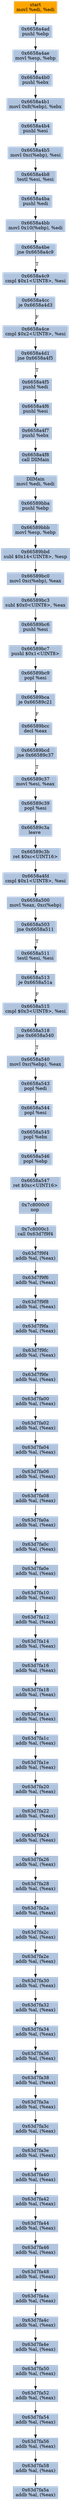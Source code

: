 digraph G {
node[shape=rectangle,style=filled,fillcolor=lightsteelblue,color=lightsteelblue]
bgcolor="transparent"
a0x6658a4abmovl_edi_edi[label="start\nmovl %edi, %edi",color="lightgrey",fillcolor="orange"];
a0x6658a4adpushl_ebp[label="0x6658a4ad\npushl %ebp"];
a0x6658a4aemovl_esp_ebp[label="0x6658a4ae\nmovl %esp, %ebp"];
a0x6658a4b0pushl_ebx[label="0x6658a4b0\npushl %ebx"];
a0x6658a4b1movl_0x8ebp__ebx[label="0x6658a4b1\nmovl 0x8(%ebp), %ebx"];
a0x6658a4b4pushl_esi[label="0x6658a4b4\npushl %esi"];
a0x6658a4b5movl_0xcebp__esi[label="0x6658a4b5\nmovl 0xc(%ebp), %esi"];
a0x6658a4b8testl_esi_esi[label="0x6658a4b8\ntestl %esi, %esi"];
a0x6658a4bapushl_edi[label="0x6658a4ba\npushl %edi"];
a0x6658a4bbmovl_0x10ebp__edi[label="0x6658a4bb\nmovl 0x10(%ebp), %edi"];
a0x6658a4bejne_0x6658a4c9[label="0x6658a4be\njne 0x6658a4c9"];
a0x6658a4c9cmpl_0x1UINT8_esi[label="0x6658a4c9\ncmpl $0x1<UINT8>, %esi"];
a0x6658a4ccje_0x6658a4d3[label="0x6658a4cc\nje 0x6658a4d3"];
a0x6658a4cecmpl_0x2UINT8_esi[label="0x6658a4ce\ncmpl $0x2<UINT8>, %esi"];
a0x6658a4d1jne_0x6658a4f5[label="0x6658a4d1\njne 0x6658a4f5"];
a0x6658a4f5pushl_edi[label="0x6658a4f5\npushl %edi"];
a0x6658a4f6pushl_esi[label="0x6658a4f6\npushl %esi"];
a0x6658a4f7pushl_ebx[label="0x6658a4f7\npushl %ebx"];
a0x6658a4f8call_DllMain[label="0x6658a4f8\ncall DllMain"];
a0x66589bb8movl_edi_edi[label="DllMain\nmovl %edi, %edi"];
a0x66589bbapushl_ebp[label="0x66589bba\npushl %ebp"];
a0x66589bbbmovl_esp_ebp[label="0x66589bbb\nmovl %esp, %ebp"];
a0x66589bbdsubl_0x14UINT8_esp[label="0x66589bbd\nsubl $0x14<UINT8>, %esp"];
a0x66589bc0movl_0xcebp__eax[label="0x66589bc0\nmovl 0xc(%ebp), %eax"];
a0x66589bc3subl_0x0UINT8_eax[label="0x66589bc3\nsubl $0x0<UINT8>, %eax"];
a0x66589bc6pushl_esi[label="0x66589bc6\npushl %esi"];
a0x66589bc7pushl_0x1UINT8[label="0x66589bc7\npushl $0x1<UINT8>"];
a0x66589bc9popl_esi[label="0x66589bc9\npopl %esi"];
a0x66589bcaje_0x66589c21[label="0x66589bca\nje 0x66589c21"];
a0x66589bccdecl_eax[label="0x66589bcc\ndecl %eax"];
a0x66589bcdjne_0x66589c37[label="0x66589bcd\njne 0x66589c37"];
a0x66589c37movl_esi_eax[label="0x66589c37\nmovl %esi, %eax"];
a0x66589c39popl_esi[label="0x66589c39\npopl %esi"];
a0x66589c3aleave_[label="0x66589c3a\nleave "];
a0x66589c3bret_0xcUINT16[label="0x66589c3b\nret $0xc<UINT16>"];
a0x6658a4fdcmpl_0x1UINT8_esi[label="0x6658a4fd\ncmpl $0x1<UINT8>, %esi"];
a0x6658a500movl_eax_0xcebp_[label="0x6658a500\nmovl %eax, 0xc(%ebp)"];
a0x6658a503jne_0x6658a511[label="0x6658a503\njne 0x6658a511"];
a0x6658a511testl_esi_esi[label="0x6658a511\ntestl %esi, %esi"];
a0x6658a513je_0x6658a51a[label="0x6658a513\nje 0x6658a51a"];
a0x6658a515cmpl_0x3UINT8_esi[label="0x6658a515\ncmpl $0x3<UINT8>, %esi"];
a0x6658a518jne_0x6658a540[label="0x6658a518\njne 0x6658a540"];
a0x6658a540movl_0xcebp__eax[label="0x6658a540\nmovl 0xc(%ebp), %eax"];
a0x6658a543popl_edi[label="0x6658a543\npopl %edi"];
a0x6658a544popl_esi[label="0x6658a544\npopl %esi"];
a0x6658a545popl_ebx[label="0x6658a545\npopl %ebx"];
a0x6658a546popl_ebp[label="0x6658a546\npopl %ebp"];
a0x6658a547ret_0xcUINT16[label="0x6658a547\nret $0xc<UINT16>"];
a0x7c8000c0nop_[label="0x7c8000c0\nnop "];
a0x7c8000c1call_0x63d7f9f4[label="0x7c8000c1\ncall 0x63d7f9f4"];
a0x63d7f9f4addb_al_eax_[label="0x63d7f9f4\naddb %al, (%eax)"];
a0x63d7f9f6addb_al_eax_[label="0x63d7f9f6\naddb %al, (%eax)"];
a0x63d7f9f8addb_al_eax_[label="0x63d7f9f8\naddb %al, (%eax)"];
a0x63d7f9faaddb_al_eax_[label="0x63d7f9fa\naddb %al, (%eax)"];
a0x63d7f9fcaddb_al_eax_[label="0x63d7f9fc\naddb %al, (%eax)"];
a0x63d7f9feaddb_al_eax_[label="0x63d7f9fe\naddb %al, (%eax)"];
a0x63d7fa00addb_al_eax_[label="0x63d7fa00\naddb %al, (%eax)"];
a0x63d7fa02addb_al_eax_[label="0x63d7fa02\naddb %al, (%eax)"];
a0x63d7fa04addb_al_eax_[label="0x63d7fa04\naddb %al, (%eax)"];
a0x63d7fa06addb_al_eax_[label="0x63d7fa06\naddb %al, (%eax)"];
a0x63d7fa08addb_al_eax_[label="0x63d7fa08\naddb %al, (%eax)"];
a0x63d7fa0aaddb_al_eax_[label="0x63d7fa0a\naddb %al, (%eax)"];
a0x63d7fa0caddb_al_eax_[label="0x63d7fa0c\naddb %al, (%eax)"];
a0x63d7fa0eaddb_al_eax_[label="0x63d7fa0e\naddb %al, (%eax)"];
a0x63d7fa10addb_al_eax_[label="0x63d7fa10\naddb %al, (%eax)"];
a0x63d7fa12addb_al_eax_[label="0x63d7fa12\naddb %al, (%eax)"];
a0x63d7fa14addb_al_eax_[label="0x63d7fa14\naddb %al, (%eax)"];
a0x63d7fa16addb_al_eax_[label="0x63d7fa16\naddb %al, (%eax)"];
a0x63d7fa18addb_al_eax_[label="0x63d7fa18\naddb %al, (%eax)"];
a0x63d7fa1aaddb_al_eax_[label="0x63d7fa1a\naddb %al, (%eax)"];
a0x63d7fa1caddb_al_eax_[label="0x63d7fa1c\naddb %al, (%eax)"];
a0x63d7fa1eaddb_al_eax_[label="0x63d7fa1e\naddb %al, (%eax)"];
a0x63d7fa20addb_al_eax_[label="0x63d7fa20\naddb %al, (%eax)"];
a0x63d7fa22addb_al_eax_[label="0x63d7fa22\naddb %al, (%eax)"];
a0x63d7fa24addb_al_eax_[label="0x63d7fa24\naddb %al, (%eax)"];
a0x63d7fa26addb_al_eax_[label="0x63d7fa26\naddb %al, (%eax)"];
a0x63d7fa28addb_al_eax_[label="0x63d7fa28\naddb %al, (%eax)"];
a0x63d7fa2aaddb_al_eax_[label="0x63d7fa2a\naddb %al, (%eax)"];
a0x63d7fa2caddb_al_eax_[label="0x63d7fa2c\naddb %al, (%eax)"];
a0x63d7fa2eaddb_al_eax_[label="0x63d7fa2e\naddb %al, (%eax)"];
a0x63d7fa30addb_al_eax_[label="0x63d7fa30\naddb %al, (%eax)"];
a0x63d7fa32addb_al_eax_[label="0x63d7fa32\naddb %al, (%eax)"];
a0x63d7fa34addb_al_eax_[label="0x63d7fa34\naddb %al, (%eax)"];
a0x63d7fa36addb_al_eax_[label="0x63d7fa36\naddb %al, (%eax)"];
a0x63d7fa38addb_al_eax_[label="0x63d7fa38\naddb %al, (%eax)"];
a0x63d7fa3aaddb_al_eax_[label="0x63d7fa3a\naddb %al, (%eax)"];
a0x63d7fa3caddb_al_eax_[label="0x63d7fa3c\naddb %al, (%eax)"];
a0x63d7fa3eaddb_al_eax_[label="0x63d7fa3e\naddb %al, (%eax)"];
a0x63d7fa40addb_al_eax_[label="0x63d7fa40\naddb %al, (%eax)"];
a0x63d7fa42addb_al_eax_[label="0x63d7fa42\naddb %al, (%eax)"];
a0x63d7fa44addb_al_eax_[label="0x63d7fa44\naddb %al, (%eax)"];
a0x63d7fa46addb_al_eax_[label="0x63d7fa46\naddb %al, (%eax)"];
a0x63d7fa48addb_al_eax_[label="0x63d7fa48\naddb %al, (%eax)"];
a0x63d7fa4aaddb_al_eax_[label="0x63d7fa4a\naddb %al, (%eax)"];
a0x63d7fa4caddb_al_eax_[label="0x63d7fa4c\naddb %al, (%eax)"];
a0x63d7fa4eaddb_al_eax_[label="0x63d7fa4e\naddb %al, (%eax)"];
a0x63d7fa50addb_al_eax_[label="0x63d7fa50\naddb %al, (%eax)"];
a0x63d7fa52addb_al_eax_[label="0x63d7fa52\naddb %al, (%eax)"];
a0x63d7fa54addb_al_eax_[label="0x63d7fa54\naddb %al, (%eax)"];
a0x63d7fa56addb_al_eax_[label="0x63d7fa56\naddb %al, (%eax)"];
a0x63d7fa58addb_al_eax_[label="0x63d7fa58\naddb %al, (%eax)"];
a0x63d7fa5aaddb_al_eax_[label="0x63d7fa5a\naddb %al, (%eax)"];
a0x6658a4abmovl_edi_edi -> a0x6658a4adpushl_ebp [color="#000000"];
a0x6658a4adpushl_ebp -> a0x6658a4aemovl_esp_ebp [color="#000000"];
a0x6658a4aemovl_esp_ebp -> a0x6658a4b0pushl_ebx [color="#000000"];
a0x6658a4b0pushl_ebx -> a0x6658a4b1movl_0x8ebp__ebx [color="#000000"];
a0x6658a4b1movl_0x8ebp__ebx -> a0x6658a4b4pushl_esi [color="#000000"];
a0x6658a4b4pushl_esi -> a0x6658a4b5movl_0xcebp__esi [color="#000000"];
a0x6658a4b5movl_0xcebp__esi -> a0x6658a4b8testl_esi_esi [color="#000000"];
a0x6658a4b8testl_esi_esi -> a0x6658a4bapushl_edi [color="#000000"];
a0x6658a4bapushl_edi -> a0x6658a4bbmovl_0x10ebp__edi [color="#000000"];
a0x6658a4bbmovl_0x10ebp__edi -> a0x6658a4bejne_0x6658a4c9 [color="#000000"];
a0x6658a4bejne_0x6658a4c9 -> a0x6658a4c9cmpl_0x1UINT8_esi [color="#000000",label="T"];
a0x6658a4c9cmpl_0x1UINT8_esi -> a0x6658a4ccje_0x6658a4d3 [color="#000000"];
a0x6658a4ccje_0x6658a4d3 -> a0x6658a4cecmpl_0x2UINT8_esi [color="#000000",label="F"];
a0x6658a4cecmpl_0x2UINT8_esi -> a0x6658a4d1jne_0x6658a4f5 [color="#000000"];
a0x6658a4d1jne_0x6658a4f5 -> a0x6658a4f5pushl_edi [color="#000000",label="T"];
a0x6658a4f5pushl_edi -> a0x6658a4f6pushl_esi [color="#000000"];
a0x6658a4f6pushl_esi -> a0x6658a4f7pushl_ebx [color="#000000"];
a0x6658a4f7pushl_ebx -> a0x6658a4f8call_DllMain [color="#000000"];
a0x6658a4f8call_DllMain -> a0x66589bb8movl_edi_edi [color="#000000"];
a0x66589bb8movl_edi_edi -> a0x66589bbapushl_ebp [color="#000000"];
a0x66589bbapushl_ebp -> a0x66589bbbmovl_esp_ebp [color="#000000"];
a0x66589bbbmovl_esp_ebp -> a0x66589bbdsubl_0x14UINT8_esp [color="#000000"];
a0x66589bbdsubl_0x14UINT8_esp -> a0x66589bc0movl_0xcebp__eax [color="#000000"];
a0x66589bc0movl_0xcebp__eax -> a0x66589bc3subl_0x0UINT8_eax [color="#000000"];
a0x66589bc3subl_0x0UINT8_eax -> a0x66589bc6pushl_esi [color="#000000"];
a0x66589bc6pushl_esi -> a0x66589bc7pushl_0x1UINT8 [color="#000000"];
a0x66589bc7pushl_0x1UINT8 -> a0x66589bc9popl_esi [color="#000000"];
a0x66589bc9popl_esi -> a0x66589bcaje_0x66589c21 [color="#000000"];
a0x66589bcaje_0x66589c21 -> a0x66589bccdecl_eax [color="#000000",label="F"];
a0x66589bccdecl_eax -> a0x66589bcdjne_0x66589c37 [color="#000000"];
a0x66589bcdjne_0x66589c37 -> a0x66589c37movl_esi_eax [color="#000000",label="T"];
a0x66589c37movl_esi_eax -> a0x66589c39popl_esi [color="#000000"];
a0x66589c39popl_esi -> a0x66589c3aleave_ [color="#000000"];
a0x66589c3aleave_ -> a0x66589c3bret_0xcUINT16 [color="#000000"];
a0x66589c3bret_0xcUINT16 -> a0x6658a4fdcmpl_0x1UINT8_esi [color="#000000"];
a0x6658a4fdcmpl_0x1UINT8_esi -> a0x6658a500movl_eax_0xcebp_ [color="#000000"];
a0x6658a500movl_eax_0xcebp_ -> a0x6658a503jne_0x6658a511 [color="#000000"];
a0x6658a503jne_0x6658a511 -> a0x6658a511testl_esi_esi [color="#000000",label="T"];
a0x6658a511testl_esi_esi -> a0x6658a513je_0x6658a51a [color="#000000"];
a0x6658a513je_0x6658a51a -> a0x6658a515cmpl_0x3UINT8_esi [color="#000000",label="F"];
a0x6658a515cmpl_0x3UINT8_esi -> a0x6658a518jne_0x6658a540 [color="#000000"];
a0x6658a518jne_0x6658a540 -> a0x6658a540movl_0xcebp__eax [color="#000000",label="T"];
a0x6658a540movl_0xcebp__eax -> a0x6658a543popl_edi [color="#000000"];
a0x6658a543popl_edi -> a0x6658a544popl_esi [color="#000000"];
a0x6658a544popl_esi -> a0x6658a545popl_ebx [color="#000000"];
a0x6658a545popl_ebx -> a0x6658a546popl_ebp [color="#000000"];
a0x6658a546popl_ebp -> a0x6658a547ret_0xcUINT16 [color="#000000"];
a0x6658a547ret_0xcUINT16 -> a0x7c8000c0nop_ [color="#000000"];
a0x7c8000c0nop_ -> a0x7c8000c1call_0x63d7f9f4 [color="#000000"];
a0x7c8000c1call_0x63d7f9f4 -> a0x63d7f9f4addb_al_eax_ [color="#000000"];
a0x63d7f9f4addb_al_eax_ -> a0x63d7f9f6addb_al_eax_ [color="#000000"];
a0x63d7f9f6addb_al_eax_ -> a0x63d7f9f8addb_al_eax_ [color="#000000"];
a0x63d7f9f8addb_al_eax_ -> a0x63d7f9faaddb_al_eax_ [color="#000000"];
a0x63d7f9faaddb_al_eax_ -> a0x63d7f9fcaddb_al_eax_ [color="#000000"];
a0x63d7f9fcaddb_al_eax_ -> a0x63d7f9feaddb_al_eax_ [color="#000000"];
a0x63d7f9feaddb_al_eax_ -> a0x63d7fa00addb_al_eax_ [color="#000000"];
a0x63d7fa00addb_al_eax_ -> a0x63d7fa02addb_al_eax_ [color="#000000"];
a0x63d7fa02addb_al_eax_ -> a0x63d7fa04addb_al_eax_ [color="#000000"];
a0x63d7fa04addb_al_eax_ -> a0x63d7fa06addb_al_eax_ [color="#000000"];
a0x63d7fa06addb_al_eax_ -> a0x63d7fa08addb_al_eax_ [color="#000000"];
a0x63d7fa08addb_al_eax_ -> a0x63d7fa0aaddb_al_eax_ [color="#000000"];
a0x63d7fa0aaddb_al_eax_ -> a0x63d7fa0caddb_al_eax_ [color="#000000"];
a0x63d7fa0caddb_al_eax_ -> a0x63d7fa0eaddb_al_eax_ [color="#000000"];
a0x63d7fa0eaddb_al_eax_ -> a0x63d7fa10addb_al_eax_ [color="#000000"];
a0x63d7fa10addb_al_eax_ -> a0x63d7fa12addb_al_eax_ [color="#000000"];
a0x63d7fa12addb_al_eax_ -> a0x63d7fa14addb_al_eax_ [color="#000000"];
a0x63d7fa14addb_al_eax_ -> a0x63d7fa16addb_al_eax_ [color="#000000"];
a0x63d7fa16addb_al_eax_ -> a0x63d7fa18addb_al_eax_ [color="#000000"];
a0x63d7fa18addb_al_eax_ -> a0x63d7fa1aaddb_al_eax_ [color="#000000"];
a0x63d7fa1aaddb_al_eax_ -> a0x63d7fa1caddb_al_eax_ [color="#000000"];
a0x63d7fa1caddb_al_eax_ -> a0x63d7fa1eaddb_al_eax_ [color="#000000"];
a0x63d7fa1eaddb_al_eax_ -> a0x63d7fa20addb_al_eax_ [color="#000000"];
a0x63d7fa20addb_al_eax_ -> a0x63d7fa22addb_al_eax_ [color="#000000"];
a0x63d7fa22addb_al_eax_ -> a0x63d7fa24addb_al_eax_ [color="#000000"];
a0x63d7fa24addb_al_eax_ -> a0x63d7fa26addb_al_eax_ [color="#000000"];
a0x63d7fa26addb_al_eax_ -> a0x63d7fa28addb_al_eax_ [color="#000000"];
a0x63d7fa28addb_al_eax_ -> a0x63d7fa2aaddb_al_eax_ [color="#000000"];
a0x63d7fa2aaddb_al_eax_ -> a0x63d7fa2caddb_al_eax_ [color="#000000"];
a0x63d7fa2caddb_al_eax_ -> a0x63d7fa2eaddb_al_eax_ [color="#000000"];
a0x63d7fa2eaddb_al_eax_ -> a0x63d7fa30addb_al_eax_ [color="#000000"];
a0x63d7fa30addb_al_eax_ -> a0x63d7fa32addb_al_eax_ [color="#000000"];
a0x63d7fa32addb_al_eax_ -> a0x63d7fa34addb_al_eax_ [color="#000000"];
a0x63d7fa34addb_al_eax_ -> a0x63d7fa36addb_al_eax_ [color="#000000"];
a0x63d7fa36addb_al_eax_ -> a0x63d7fa38addb_al_eax_ [color="#000000"];
a0x63d7fa38addb_al_eax_ -> a0x63d7fa3aaddb_al_eax_ [color="#000000"];
a0x63d7fa3aaddb_al_eax_ -> a0x63d7fa3caddb_al_eax_ [color="#000000"];
a0x63d7fa3caddb_al_eax_ -> a0x63d7fa3eaddb_al_eax_ [color="#000000"];
a0x63d7fa3eaddb_al_eax_ -> a0x63d7fa40addb_al_eax_ [color="#000000"];
a0x63d7fa40addb_al_eax_ -> a0x63d7fa42addb_al_eax_ [color="#000000"];
a0x63d7fa42addb_al_eax_ -> a0x63d7fa44addb_al_eax_ [color="#000000"];
a0x63d7fa44addb_al_eax_ -> a0x63d7fa46addb_al_eax_ [color="#000000"];
a0x63d7fa46addb_al_eax_ -> a0x63d7fa48addb_al_eax_ [color="#000000"];
a0x63d7fa48addb_al_eax_ -> a0x63d7fa4aaddb_al_eax_ [color="#000000"];
a0x63d7fa4aaddb_al_eax_ -> a0x63d7fa4caddb_al_eax_ [color="#000000"];
a0x63d7fa4caddb_al_eax_ -> a0x63d7fa4eaddb_al_eax_ [color="#000000"];
a0x63d7fa4eaddb_al_eax_ -> a0x63d7fa50addb_al_eax_ [color="#000000"];
a0x63d7fa50addb_al_eax_ -> a0x63d7fa52addb_al_eax_ [color="#000000"];
a0x63d7fa52addb_al_eax_ -> a0x63d7fa54addb_al_eax_ [color="#000000"];
a0x63d7fa54addb_al_eax_ -> a0x63d7fa56addb_al_eax_ [color="#000000"];
a0x63d7fa56addb_al_eax_ -> a0x63d7fa58addb_al_eax_ [color="#000000"];
a0x63d7fa58addb_al_eax_ -> a0x63d7fa5aaddb_al_eax_ [color="#000000"];
}
